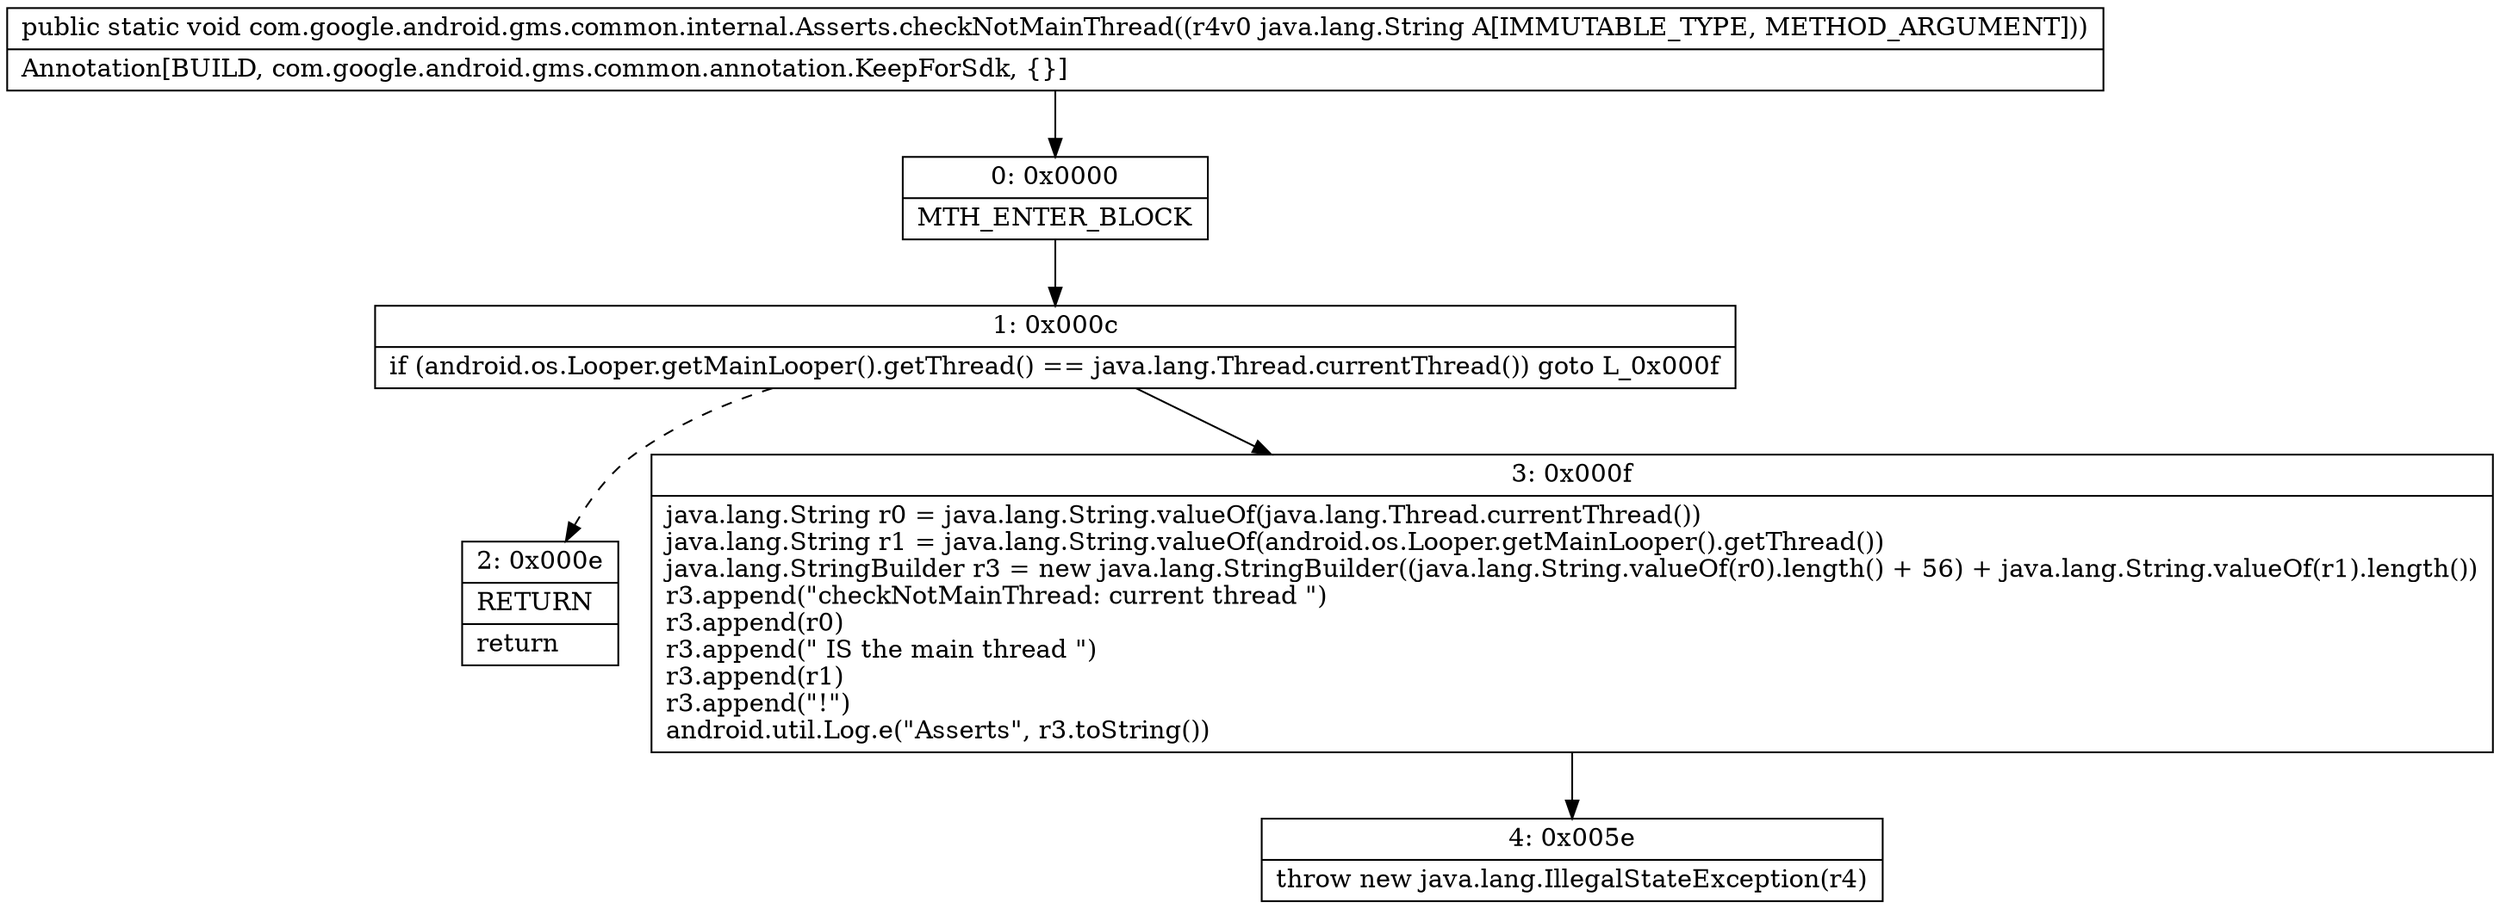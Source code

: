 digraph "CFG forcom.google.android.gms.common.internal.Asserts.checkNotMainThread(Ljava\/lang\/String;)V" {
Node_0 [shape=record,label="{0\:\ 0x0000|MTH_ENTER_BLOCK\l}"];
Node_1 [shape=record,label="{1\:\ 0x000c|if (android.os.Looper.getMainLooper().getThread() == java.lang.Thread.currentThread()) goto L_0x000f\l}"];
Node_2 [shape=record,label="{2\:\ 0x000e|RETURN\l|return\l}"];
Node_3 [shape=record,label="{3\:\ 0x000f|java.lang.String r0 = java.lang.String.valueOf(java.lang.Thread.currentThread())\ljava.lang.String r1 = java.lang.String.valueOf(android.os.Looper.getMainLooper().getThread())\ljava.lang.StringBuilder r3 = new java.lang.StringBuilder((java.lang.String.valueOf(r0).length() + 56) + java.lang.String.valueOf(r1).length())\lr3.append(\"checkNotMainThread: current thread \")\lr3.append(r0)\lr3.append(\" IS the main thread \")\lr3.append(r1)\lr3.append(\"!\")\landroid.util.Log.e(\"Asserts\", r3.toString())\l}"];
Node_4 [shape=record,label="{4\:\ 0x005e|throw new java.lang.IllegalStateException(r4)\l}"];
MethodNode[shape=record,label="{public static void com.google.android.gms.common.internal.Asserts.checkNotMainThread((r4v0 java.lang.String A[IMMUTABLE_TYPE, METHOD_ARGUMENT]))  | Annotation[BUILD, com.google.android.gms.common.annotation.KeepForSdk, \{\}]\l}"];
MethodNode -> Node_0;
Node_0 -> Node_1;
Node_1 -> Node_2[style=dashed];
Node_1 -> Node_3;
Node_3 -> Node_4;
}

